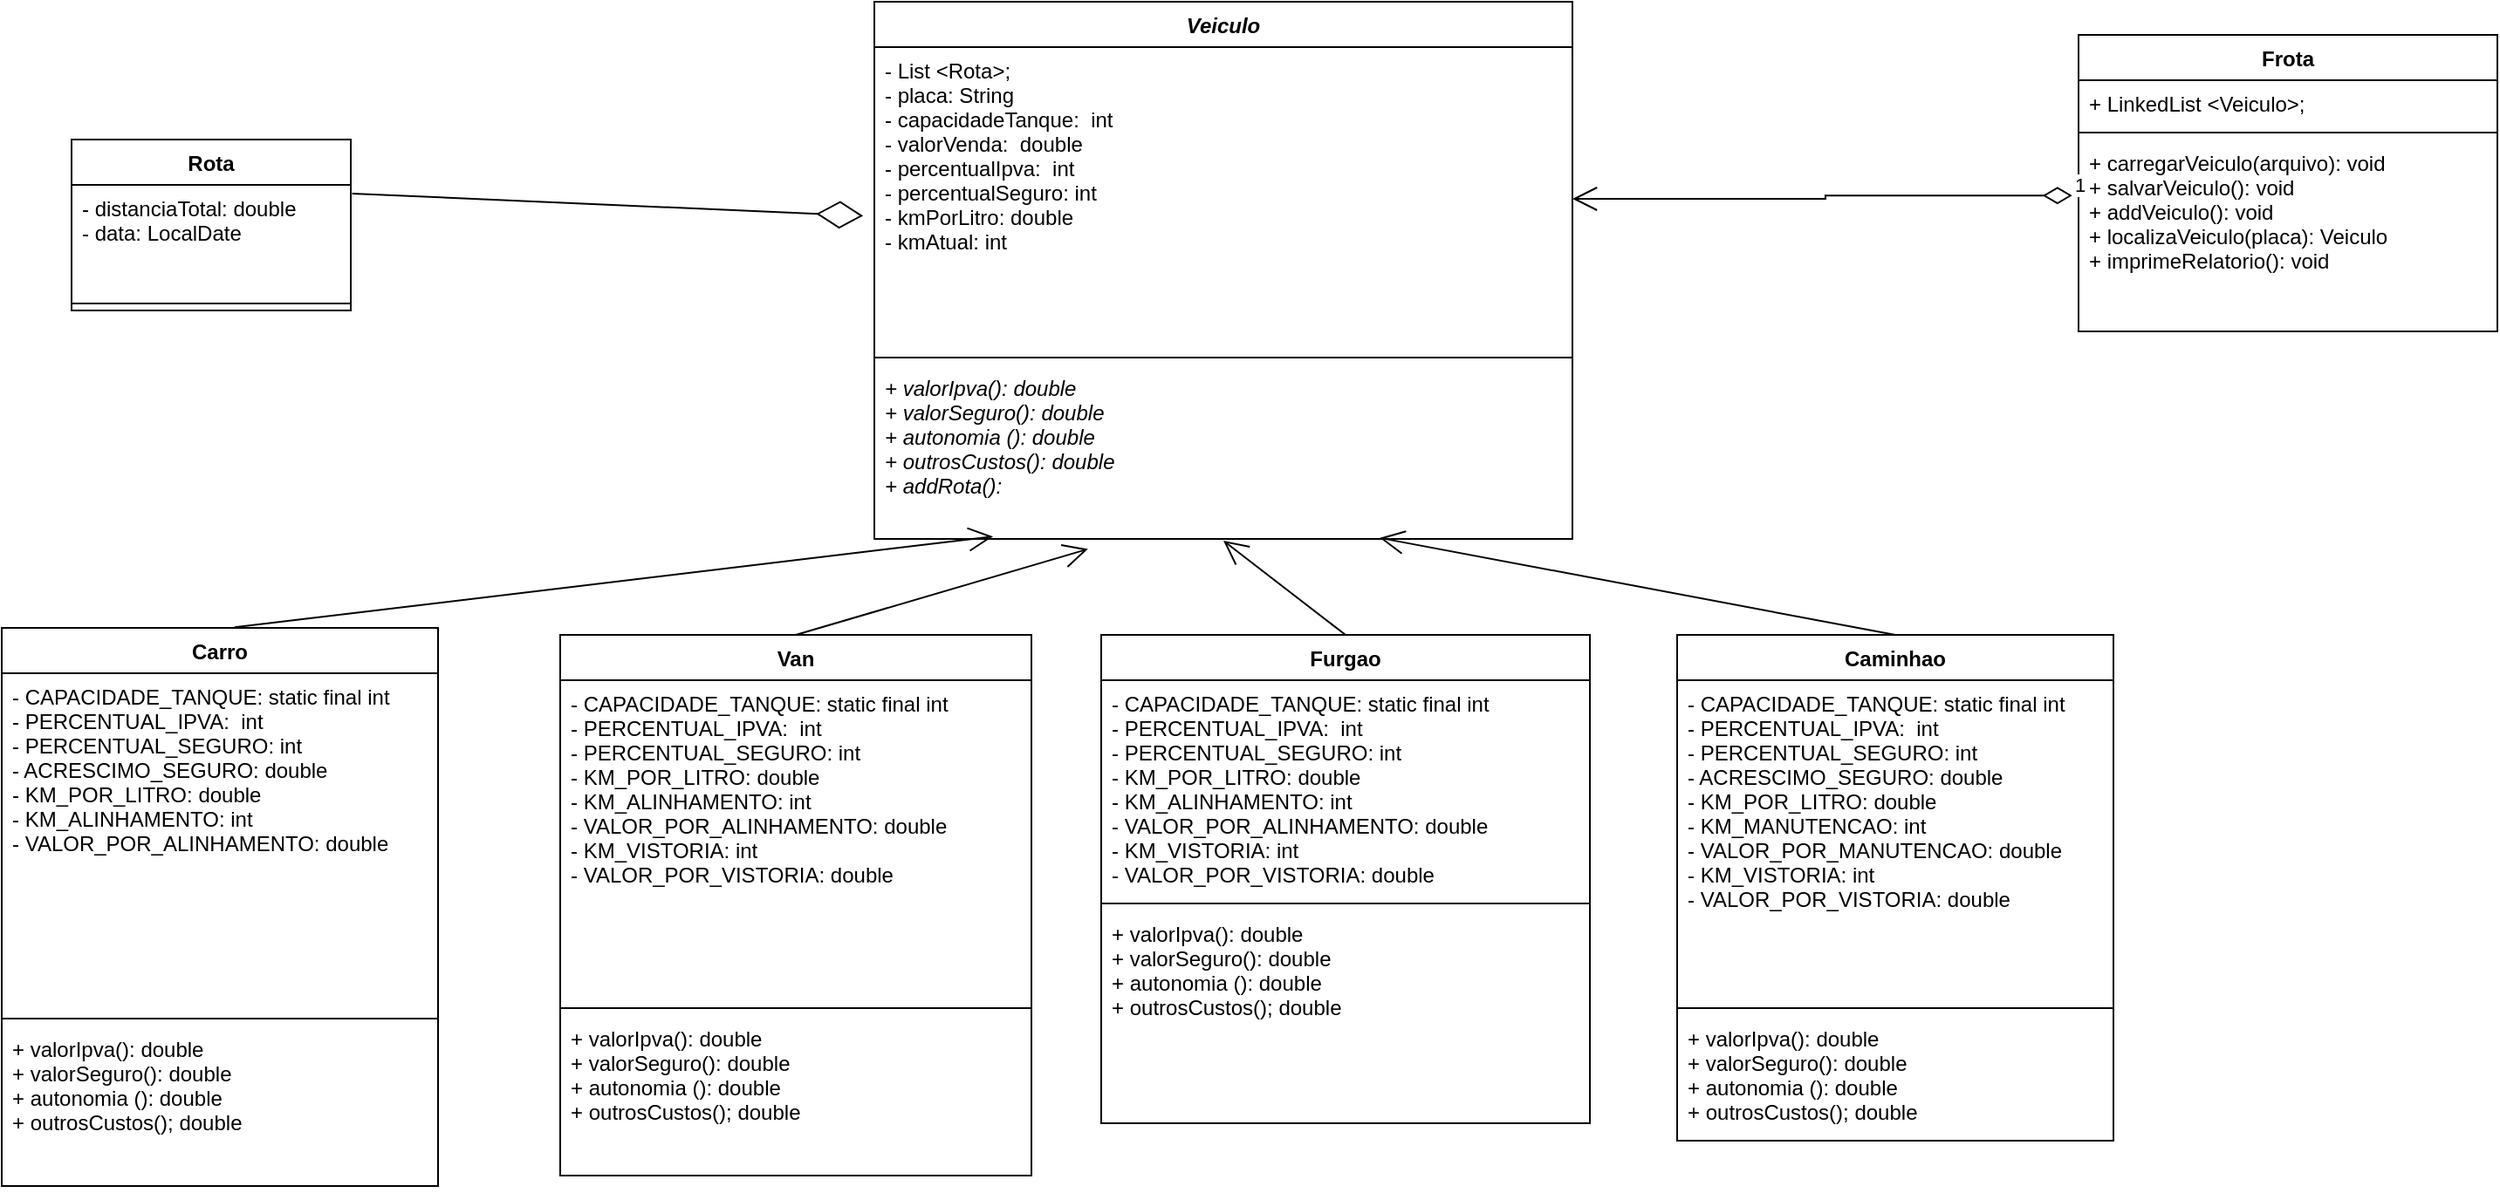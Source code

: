 <mxfile>
    <diagram id="b14o44YSXvndtRLI9eDr" name="Página-1">
        <mxGraphModel dx="2399" dy="560" grid="1" gridSize="10" guides="1" tooltips="1" connect="1" arrows="1" fold="1" page="1" pageScale="1" pageWidth="1169" pageHeight="827" math="0" shadow="0">
            <root>
                <mxCell id="0"/>
                <mxCell id="1" parent="0"/>
                <mxCell id="70SCjkegAnHCq_JwYa3w-1" value="Veiculo" style="swimlane;fontStyle=3;align=center;verticalAlign=top;childLayout=stackLayout;horizontal=1;startSize=26;horizontalStack=0;resizeParent=1;resizeParentMax=0;resizeLast=0;collapsible=1;marginBottom=0;" parent="1" vertex="1">
                    <mxGeometry x="-300" y="1" width="400" height="308" as="geometry"/>
                </mxCell>
                <mxCell id="70SCjkegAnHCq_JwYa3w-2" value="- List &lt;Rota&gt;;&#10;- placa: String&#10;- capacidadeTanque:  int&#10;- valorVenda:  double&#10;- percentualIpva:  int&#10;- percentualSeguro: int&#10;- kmPorLitro: double&#10;- kmAtual: int" style="text;strokeColor=none;fillColor=none;align=left;verticalAlign=top;spacingLeft=4;spacingRight=4;overflow=hidden;rotatable=0;points=[[0,0.5],[1,0.5]];portConstraint=eastwest;" parent="70SCjkegAnHCq_JwYa3w-1" vertex="1">
                    <mxGeometry y="26" width="400" height="174" as="geometry"/>
                </mxCell>
                <mxCell id="70SCjkegAnHCq_JwYa3w-3" value="" style="line;strokeWidth=1;fillColor=none;align=left;verticalAlign=middle;spacingTop=-1;spacingLeft=3;spacingRight=3;rotatable=0;labelPosition=right;points=[];portConstraint=eastwest;strokeColor=inherit;" parent="70SCjkegAnHCq_JwYa3w-1" vertex="1">
                    <mxGeometry y="200" width="400" height="8" as="geometry"/>
                </mxCell>
                <mxCell id="70SCjkegAnHCq_JwYa3w-4" value="+ valorIpva(): double&#10;+ valorSeguro(): double&#10;+ autonomia (): double&#10;+ outrosCustos(): double&#10;+ addRota(): " style="text;strokeColor=none;fillColor=none;align=left;verticalAlign=top;spacingLeft=4;spacingRight=4;overflow=hidden;rotatable=0;points=[[0,0.5],[1,0.5]];portConstraint=eastwest;fontStyle=2" parent="70SCjkegAnHCq_JwYa3w-1" vertex="1">
                    <mxGeometry y="208" width="400" height="100" as="geometry"/>
                </mxCell>
                <mxCell id="70SCjkegAnHCq_JwYa3w-5" value="Rota" style="swimlane;fontStyle=1;align=center;verticalAlign=top;childLayout=stackLayout;horizontal=1;startSize=26;horizontalStack=0;resizeParent=1;resizeParentMax=0;resizeLast=0;collapsible=1;marginBottom=0;" parent="1" vertex="1">
                    <mxGeometry x="-760" y="80" width="160" height="98" as="geometry"/>
                </mxCell>
                <mxCell id="70SCjkegAnHCq_JwYa3w-6" value="- distanciaTotal: double&#10;- data: LocalDate " style="text;strokeColor=none;fillColor=none;align=left;verticalAlign=top;spacingLeft=4;spacingRight=4;overflow=hidden;rotatable=0;points=[[0,0.5],[1,0.5]];portConstraint=eastwest;" parent="70SCjkegAnHCq_JwYa3w-5" vertex="1">
                    <mxGeometry y="26" width="160" height="64" as="geometry"/>
                </mxCell>
                <mxCell id="70SCjkegAnHCq_JwYa3w-7" value="" style="line;strokeWidth=1;fillColor=none;align=left;verticalAlign=middle;spacingTop=-1;spacingLeft=3;spacingRight=3;rotatable=0;labelPosition=right;points=[];portConstraint=eastwest;strokeColor=inherit;" parent="70SCjkegAnHCq_JwYa3w-5" vertex="1">
                    <mxGeometry y="90" width="160" height="8" as="geometry"/>
                </mxCell>
                <mxCell id="70SCjkegAnHCq_JwYa3w-10" value="Frota" style="swimlane;fontStyle=1;align=center;verticalAlign=top;childLayout=stackLayout;horizontal=1;startSize=26;horizontalStack=0;resizeParent=1;resizeParentMax=0;resizeLast=0;collapsible=1;marginBottom=0;" parent="1" vertex="1">
                    <mxGeometry x="390" y="20" width="240" height="170" as="geometry"/>
                </mxCell>
                <mxCell id="70SCjkegAnHCq_JwYa3w-11" value="+ LinkedList &lt;Veiculo&gt;;" style="text;strokeColor=none;fillColor=none;align=left;verticalAlign=top;spacingLeft=4;spacingRight=4;overflow=hidden;rotatable=0;points=[[0,0.5],[1,0.5]];portConstraint=eastwest;" parent="70SCjkegAnHCq_JwYa3w-10" vertex="1">
                    <mxGeometry y="26" width="240" height="26" as="geometry"/>
                </mxCell>
                <mxCell id="70SCjkegAnHCq_JwYa3w-12" value="" style="line;strokeWidth=1;fillColor=none;align=left;verticalAlign=middle;spacingTop=-1;spacingLeft=3;spacingRight=3;rotatable=0;labelPosition=right;points=[];portConstraint=eastwest;strokeColor=inherit;" parent="70SCjkegAnHCq_JwYa3w-10" vertex="1">
                    <mxGeometry y="52" width="240" height="8" as="geometry"/>
                </mxCell>
                <mxCell id="70SCjkegAnHCq_JwYa3w-13" value="+ carregarVeiculo(arquivo): void&#10;+ salvarVeiculo(): void&#10;+ addVeiculo(): void&#10;+ localizaVeiculo(placa): Veiculo&#10;+ imprimeRelatorio(): void" style="text;strokeColor=none;fillColor=none;align=left;verticalAlign=top;spacingLeft=4;spacingRight=4;overflow=hidden;rotatable=0;points=[[0,0.5],[1,0.5]];portConstraint=eastwest;" parent="70SCjkegAnHCq_JwYa3w-10" vertex="1">
                    <mxGeometry y="60" width="240" height="110" as="geometry"/>
                </mxCell>
                <mxCell id="70SCjkegAnHCq_JwYa3w-15" value="1" style="endArrow=open;html=1;endSize=12;startArrow=diamondThin;startSize=14;startFill=0;edgeStyle=orthogonalEdgeStyle;align=left;verticalAlign=bottom;rounded=0;exitX=-0.015;exitY=0.292;exitDx=0;exitDy=0;exitPerimeter=0;" parent="1" source="70SCjkegAnHCq_JwYa3w-13" target="70SCjkegAnHCq_JwYa3w-2" edge="1">
                    <mxGeometry x="-1" y="3" relative="1" as="geometry">
                        <mxPoint x="550" y="320" as="sourcePoint"/>
                        <mxPoint x="150" y="160" as="targetPoint"/>
                    </mxGeometry>
                </mxCell>
                <mxCell id="2" value="Carro" style="swimlane;fontStyle=1;align=center;verticalAlign=top;childLayout=stackLayout;horizontal=1;startSize=26;horizontalStack=0;resizeParent=1;resizeParentMax=0;resizeLast=0;collapsible=1;marginBottom=0;" parent="1" vertex="1">
                    <mxGeometry x="-800" y="360" width="250" height="320" as="geometry"/>
                </mxCell>
                <mxCell id="3" value="- CAPACIDADE_TANQUE: static final int&#10;- PERCENTUAL_IPVA:  int&#10;- PERCENTUAL_SEGURO: int&#10;- ACRESCIMO_SEGURO: double&#10;- KM_POR_LITRO: double&#10;- KM_ALINHAMENTO: int&#10;- VALOR_POR_ALINHAMENTO: double&#10;" style="text;strokeColor=none;fillColor=none;align=left;verticalAlign=top;spacingLeft=4;spacingRight=4;overflow=hidden;rotatable=0;points=[[0,0.5],[1,0.5]];portConstraint=eastwest;fontStyle=0" parent="2" vertex="1">
                    <mxGeometry y="26" width="250" height="194" as="geometry"/>
                </mxCell>
                <mxCell id="4" value="" style="line;strokeWidth=1;fillColor=none;align=left;verticalAlign=middle;spacingTop=-1;spacingLeft=3;spacingRight=3;rotatable=0;labelPosition=right;points=[];portConstraint=eastwest;" parent="2" vertex="1">
                    <mxGeometry y="220" width="250" height="8" as="geometry"/>
                </mxCell>
                <mxCell id="5" value="+ valorIpva(): double&#10;+ valorSeguro(): double&#10;+ autonomia (): double&#10;+ outrosCustos(); double" style="text;strokeColor=none;fillColor=none;align=left;verticalAlign=top;spacingLeft=4;spacingRight=4;overflow=hidden;rotatable=0;points=[[0,0.5],[1,0.5]];portConstraint=eastwest;fontStyle=0" parent="2" vertex="1">
                    <mxGeometry y="228" width="250" height="92" as="geometry"/>
                </mxCell>
                <mxCell id="15" value="Van" style="swimlane;fontStyle=1;align=center;verticalAlign=top;childLayout=stackLayout;horizontal=1;startSize=26;horizontalStack=0;resizeParent=1;resizeParentMax=0;resizeLast=0;collapsible=1;marginBottom=0;" parent="1" vertex="1">
                    <mxGeometry x="-480" y="364" width="270" height="310" as="geometry"/>
                </mxCell>
                <mxCell id="16" value="- CAPACIDADE_TANQUE: static final int&#10;- PERCENTUAL_IPVA:  int&#10;- PERCENTUAL_SEGURO: int&#10;- KM_POR_LITRO: double&#10;- KM_ALINHAMENTO: int&#10;- VALOR_POR_ALINHAMENTO: double&#10;- KM_VISTORIA: int&#10;- VALOR_POR_VISTORIA: double&#10;" style="text;strokeColor=none;fillColor=none;align=left;verticalAlign=top;spacingLeft=4;spacingRight=4;overflow=hidden;rotatable=0;points=[[0,0.5],[1,0.5]];portConstraint=eastwest;" parent="15" vertex="1">
                    <mxGeometry y="26" width="270" height="184" as="geometry"/>
                </mxCell>
                <mxCell id="17" value="" style="line;strokeWidth=1;fillColor=none;align=left;verticalAlign=middle;spacingTop=-1;spacingLeft=3;spacingRight=3;rotatable=0;labelPosition=right;points=[];portConstraint=eastwest;" parent="15" vertex="1">
                    <mxGeometry y="210" width="270" height="8" as="geometry"/>
                </mxCell>
                <mxCell id="18" value="+ valorIpva(): double&#10;+ valorSeguro(): double&#10;+ autonomia (): double&#10;+ outrosCustos(); double" style="text;strokeColor=none;fillColor=none;align=left;verticalAlign=top;spacingLeft=4;spacingRight=4;overflow=hidden;rotatable=0;points=[[0,0.5],[1,0.5]];portConstraint=eastwest;" parent="15" vertex="1">
                    <mxGeometry y="218" width="270" height="92" as="geometry"/>
                </mxCell>
                <mxCell id="19" value="Furgao" style="swimlane;fontStyle=1;align=center;verticalAlign=top;childLayout=stackLayout;horizontal=1;startSize=26;horizontalStack=0;resizeParent=1;resizeParentMax=0;resizeLast=0;collapsible=1;marginBottom=0;" parent="1" vertex="1">
                    <mxGeometry x="-170" y="364" width="280" height="280" as="geometry"/>
                </mxCell>
                <mxCell id="20" value="- CAPACIDADE_TANQUE: static final int&#10;- PERCENTUAL_IPVA:  int&#10;- PERCENTUAL_SEGURO: int&#10;- KM_POR_LITRO: double&#10;- KM_ALINHAMENTO: int&#10;- VALOR_POR_ALINHAMENTO: double&#10;- KM_VISTORIA: int&#10;- VALOR_POR_VISTORIA: double&#10;" style="text;strokeColor=none;fillColor=none;align=left;verticalAlign=top;spacingLeft=4;spacingRight=4;overflow=hidden;rotatable=0;points=[[0,0.5],[1,0.5]];portConstraint=eastwest;" parent="19" vertex="1">
                    <mxGeometry y="26" width="280" height="124" as="geometry"/>
                </mxCell>
                <mxCell id="21" value="" style="line;strokeWidth=1;fillColor=none;align=left;verticalAlign=middle;spacingTop=-1;spacingLeft=3;spacingRight=3;rotatable=0;labelPosition=right;points=[];portConstraint=eastwest;" parent="19" vertex="1">
                    <mxGeometry y="150" width="280" height="8" as="geometry"/>
                </mxCell>
                <mxCell id="22" value="+ valorIpva(): double&#10;+ valorSeguro(): double&#10;+ autonomia (): double&#10;+ outrosCustos(); double" style="text;strokeColor=none;fillColor=none;align=left;verticalAlign=top;spacingLeft=4;spacingRight=4;overflow=hidden;rotatable=0;points=[[0,0.5],[1,0.5]];portConstraint=eastwest;" parent="19" vertex="1">
                    <mxGeometry y="158" width="280" height="122" as="geometry"/>
                </mxCell>
                <mxCell id="23" value="Caminhao" style="swimlane;fontStyle=1;align=center;verticalAlign=top;childLayout=stackLayout;horizontal=1;startSize=26;horizontalStack=0;resizeParent=1;resizeParentMax=0;resizeLast=0;collapsible=1;marginBottom=0;" parent="1" vertex="1">
                    <mxGeometry x="160" y="364" width="250" height="290" as="geometry"/>
                </mxCell>
                <mxCell id="24" value="- CAPACIDADE_TANQUE: static final int&#10;- PERCENTUAL_IPVA:  int&#10;- PERCENTUAL_SEGURO: int&#10;- ACRESCIMO_SEGURO: double&#10;- KM_POR_LITRO: double&#10;- KM_MANUTENCAO: int&#10;- VALOR_POR_MANUTENCAO: double&#10;- KM_VISTORIA: int&#10;- VALOR_POR_VISTORIA: double&#10;" style="text;strokeColor=none;fillColor=none;align=left;verticalAlign=top;spacingLeft=4;spacingRight=4;overflow=hidden;rotatable=0;points=[[0,0.5],[1,0.5]];portConstraint=eastwest;fontStyle=0" parent="23" vertex="1">
                    <mxGeometry y="26" width="250" height="184" as="geometry"/>
                </mxCell>
                <mxCell id="25" value="" style="line;strokeWidth=1;fillColor=none;align=left;verticalAlign=middle;spacingTop=-1;spacingLeft=3;spacingRight=3;rotatable=0;labelPosition=right;points=[];portConstraint=eastwest;" parent="23" vertex="1">
                    <mxGeometry y="210" width="250" height="8" as="geometry"/>
                </mxCell>
                <mxCell id="26" value="+ valorIpva(): double&#10;+ valorSeguro(): double&#10;+ autonomia (): double&#10;+ outrosCustos(); double" style="text;strokeColor=none;fillColor=none;align=left;verticalAlign=top;spacingLeft=4;spacingRight=4;overflow=hidden;rotatable=0;points=[[0,0.5],[1,0.5]];portConstraint=eastwest;" parent="23" vertex="1">
                    <mxGeometry y="218" width="250" height="72" as="geometry"/>
                </mxCell>
                <mxCell id="31" value="" style="endArrow=open;endFill=1;endSize=12;html=1;exitX=0.534;exitY=-0.001;exitDx=0;exitDy=0;exitPerimeter=0;entryX=0.17;entryY=0.986;entryDx=0;entryDy=0;entryPerimeter=0;" parent="1" source="2" target="70SCjkegAnHCq_JwYa3w-4" edge="1">
                    <mxGeometry width="160" relative="1" as="geometry">
                        <mxPoint x="-480" y="150" as="sourcePoint"/>
                        <mxPoint x="-320" y="150" as="targetPoint"/>
                    </mxGeometry>
                </mxCell>
                <mxCell id="32" value="" style="endArrow=open;endFill=1;endSize=12;html=1;exitX=0.5;exitY=0;exitDx=0;exitDy=0;entryX=0.306;entryY=1.058;entryDx=0;entryDy=0;entryPerimeter=0;" parent="1" source="15" target="70SCjkegAnHCq_JwYa3w-4" edge="1">
                    <mxGeometry width="160" relative="1" as="geometry">
                        <mxPoint x="-656.5" y="369.846" as="sourcePoint"/>
                        <mxPoint x="-298" y="286.6" as="targetPoint"/>
                    </mxGeometry>
                </mxCell>
                <mxCell id="33" value="" style="endArrow=open;endFill=1;endSize=12;html=1;exitX=0.5;exitY=0;exitDx=0;exitDy=0;entryX=0.5;entryY=1.01;entryDx=0;entryDy=0;entryPerimeter=0;" parent="1" source="19" target="70SCjkegAnHCq_JwYa3w-4" edge="1">
                    <mxGeometry width="160" relative="1" as="geometry">
                        <mxPoint x="-335" y="374" as="sourcePoint"/>
                        <mxPoint x="-167.6" y="289.8" as="targetPoint"/>
                    </mxGeometry>
                </mxCell>
                <mxCell id="34" value="" style="endArrow=open;endFill=1;endSize=12;html=1;exitX=0.5;exitY=0;exitDx=0;exitDy=0;entryX=0.724;entryY=0.994;entryDx=0;entryDy=0;entryPerimeter=0;" parent="1" source="23" target="70SCjkegAnHCq_JwYa3w-4" edge="1">
                    <mxGeometry width="160" relative="1" as="geometry">
                        <mxPoint x="-15" y="374" as="sourcePoint"/>
                        <mxPoint x="-90" y="285" as="targetPoint"/>
                    </mxGeometry>
                </mxCell>
                <mxCell id="38" value="" style="endArrow=diamondThin;endFill=0;endSize=24;html=1;entryX=-0.016;entryY=0.556;entryDx=0;entryDy=0;entryPerimeter=0;exitX=1.005;exitY=0.078;exitDx=0;exitDy=0;exitPerimeter=0;" parent="1" source="70SCjkegAnHCq_JwYa3w-6" target="70SCjkegAnHCq_JwYa3w-2" edge="1">
                    <mxGeometry width="160" relative="1" as="geometry">
                        <mxPoint x="-580" y="240" as="sourcePoint"/>
                        <mxPoint x="-420" y="240" as="targetPoint"/>
                    </mxGeometry>
                </mxCell>
            </root>
        </mxGraphModel>
    </diagram>
</mxfile>
